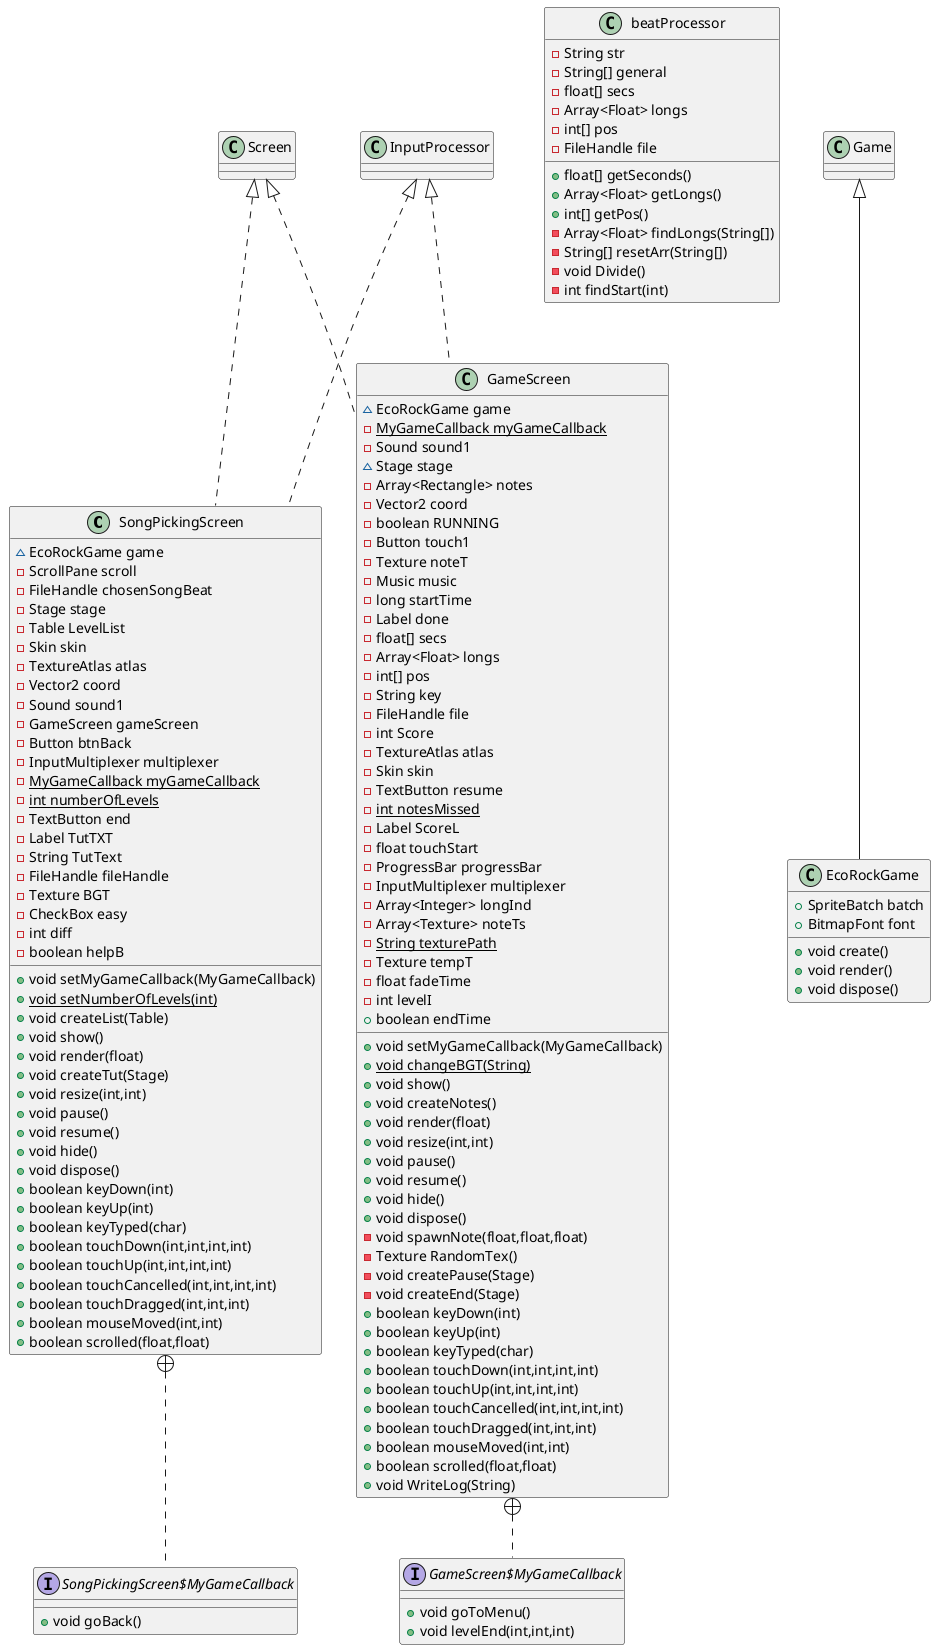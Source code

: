 @startuml
class SongPickingScreen {
~ EcoRockGame game
- ScrollPane scroll
- FileHandle chosenSongBeat
- Stage stage
- Table LevelList
- Skin skin
- TextureAtlas atlas
- Vector2 coord
- Sound sound1
- GameScreen gameScreen
- Button btnBack
- InputMultiplexer multiplexer
- {static} MyGameCallback myGameCallback
- {static} int numberOfLevels
- TextButton end
- Label TutTXT
- String TutText
- FileHandle fileHandle
- Texture BGT
- CheckBox easy
- int diff
- boolean helpB
+ void setMyGameCallback(MyGameCallback)
+ {static} void setNumberOfLevels(int)
+ void createList(Table)
+ void show()
+ void render(float)
+ void createTut(Stage)
+ void resize(int,int)
+ void pause()
+ void resume()
+ void hide()
+ void dispose()
+ boolean keyDown(int)
+ boolean keyUp(int)
+ boolean keyTyped(char)
+ boolean touchDown(int,int,int,int)
+ boolean touchUp(int,int,int,int)
+ boolean touchCancelled(int,int,int,int)
+ boolean touchDragged(int,int,int)
+ boolean mouseMoved(int,int)
+ boolean scrolled(float,float)
}


interface SongPickingScreen$MyGameCallback {
+ void goBack()
}

class beatProcessor {
- String str
- String[] general
- float[] secs
- Array<Float> longs
- int[] pos
- FileHandle file
+ float[] getSeconds()
+ Array<Float> getLongs()
+ int[] getPos()
- Array<Float> findLongs(String[])
- String[] resetArr(String[])
- void Divide()
- int findStart(int)
}


class GameScreen {
~ EcoRockGame game
- {static} MyGameCallback myGameCallback
- Sound sound1
~ Stage stage
- Array<Rectangle> notes
- Vector2 coord
- boolean RUNNING
- Button touch1
- Texture noteT
- Music music
- long startTime
- Label done
- float[] secs
- Array<Float> longs
- int[] pos
- String key
- FileHandle file
- int Score
- TextureAtlas atlas
- Skin skin
- TextButton resume
- {static} int notesMissed
- Label ScoreL
- float touchStart
- ProgressBar progressBar
- InputMultiplexer multiplexer
- Array<Integer> longInd
- Array<Texture> noteTs
- {static} String texturePath
- Texture tempT
- float fadeTime
- int levelI
+ boolean endTime
+ void setMyGameCallback(MyGameCallback)
+ {static} void changeBGT(String)
+ void show()
+ void createNotes()
+ void render(float)
+ void resize(int,int)
+ void pause()
+ void resume()
+ void hide()
+ void dispose()
- void spawnNote(float,float,float)
- Texture RandomTex()
- void createPause(Stage)
- void createEnd(Stage)
+ boolean keyDown(int)
+ boolean keyUp(int)
+ boolean keyTyped(char)
+ boolean touchDown(int,int,int,int)
+ boolean touchUp(int,int,int,int)
+ boolean touchCancelled(int,int,int,int)
+ boolean touchDragged(int,int,int)
+ boolean mouseMoved(int,int)
+ boolean scrolled(float,float)
+ void WriteLog(String)
}


interface GameScreen$MyGameCallback {
+ void goToMenu()
+ void levelEnd(int,int,int)
}

class EcoRockGame {
+ SpriteBatch batch
+ BitmapFont font
+ void create()
+ void render()
+ void dispose()
}




Screen <|.. SongPickingScreen
InputProcessor <|.. SongPickingScreen
SongPickingScreen +.. SongPickingScreen$MyGameCallback
Screen <|.. GameScreen
InputProcessor <|.. GameScreen
GameScreen +.. GameScreen$MyGameCallback
Game <|-- EcoRockGame
@enduml